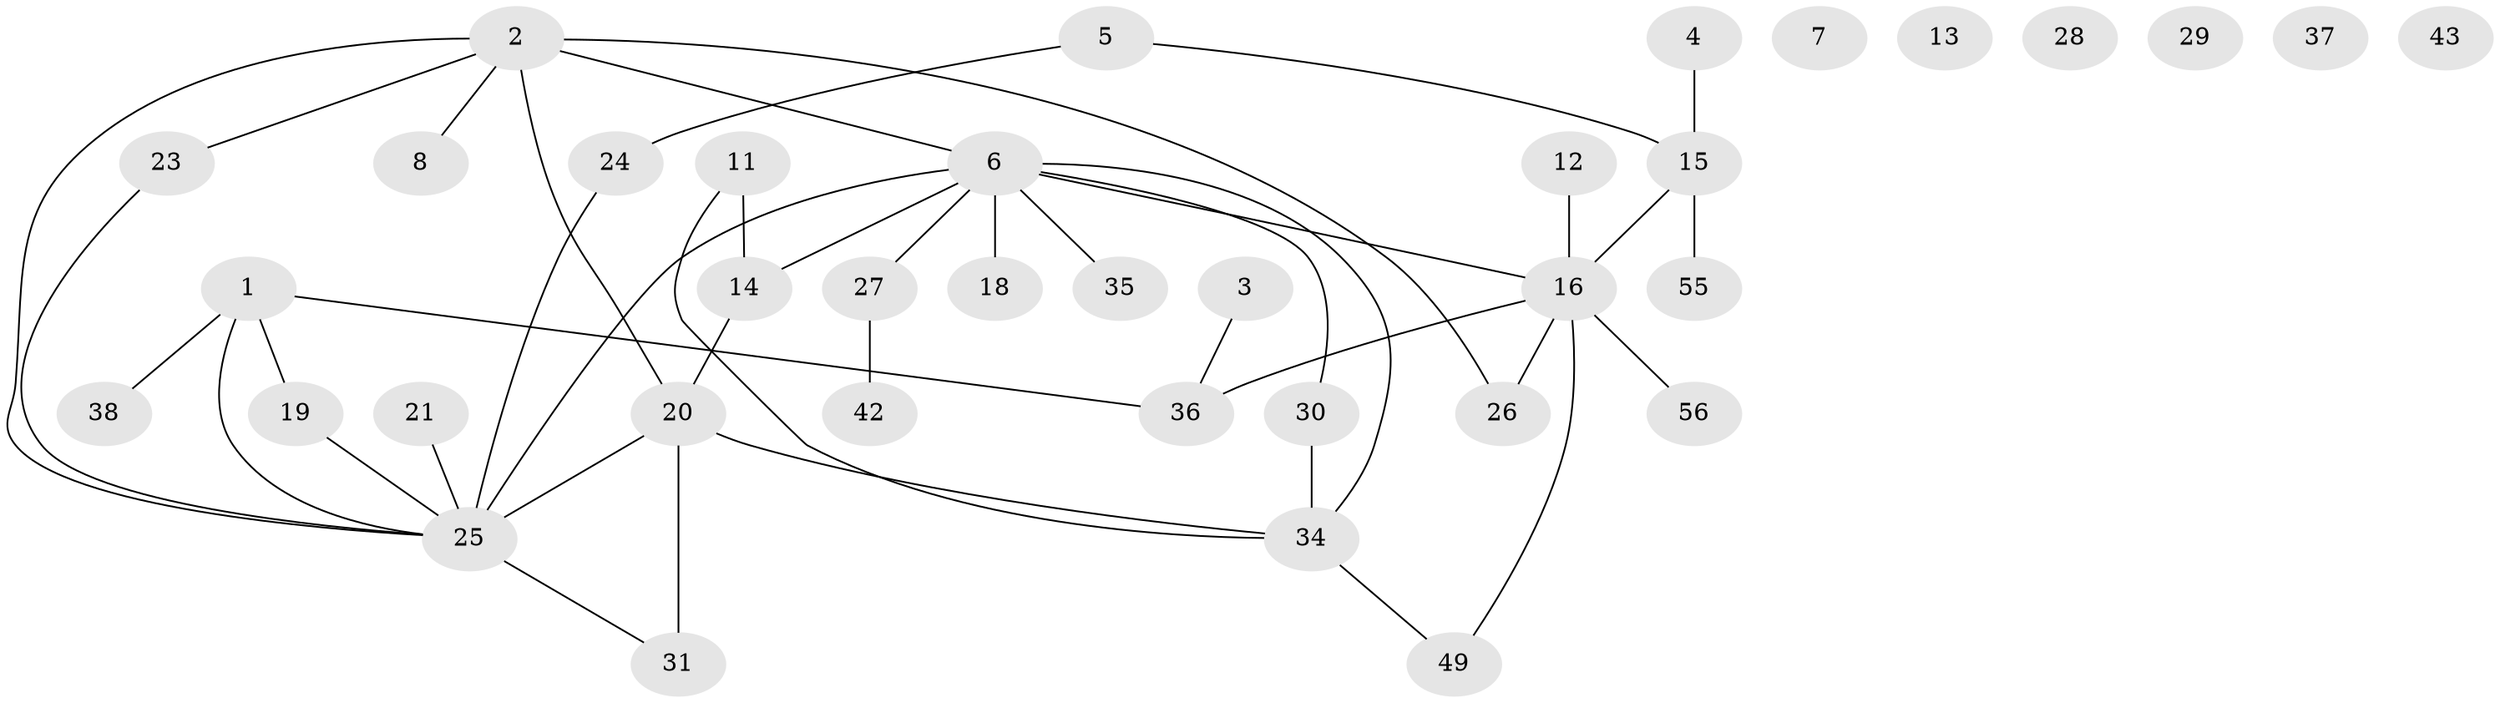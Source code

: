 // original degree distribution, {2: 0.25806451612903225, 1: 0.24193548387096775, 0: 0.0967741935483871, 4: 0.1935483870967742, 3: 0.12903225806451613, 5: 0.04838709677419355, 6: 0.03225806451612903}
// Generated by graph-tools (version 1.1) at 2025/16/03/04/25 18:16:31]
// undirected, 37 vertices, 43 edges
graph export_dot {
graph [start="1"]
  node [color=gray90,style=filled];
  1 [super="+48"];
  2 [super="+32"];
  3;
  4 [super="+9"];
  5;
  6 [super="+10"];
  7;
  8;
  11;
  12;
  13;
  14 [super="+41"];
  15;
  16 [super="+22"];
  18;
  19;
  20 [super="+33+50"];
  21;
  23;
  24 [super="+45"];
  25 [super="+61"];
  26;
  27;
  28;
  29;
  30;
  31 [super="+57+52"];
  34 [super="+47"];
  35;
  36;
  37;
  38;
  42;
  43;
  49 [super="+60"];
  55;
  56 [super="+58"];
  1 -- 36;
  1 -- 19;
  1 -- 38;
  1 -- 25;
  2 -- 26;
  2 -- 20 [weight=2];
  2 -- 23;
  2 -- 8;
  2 -- 25;
  2 -- 6;
  3 -- 36;
  4 -- 15;
  5 -- 15;
  5 -- 24;
  6 -- 30;
  6 -- 34;
  6 -- 35;
  6 -- 14;
  6 -- 16 [weight=2];
  6 -- 18;
  6 -- 25 [weight=2];
  6 -- 27;
  11 -- 34;
  11 -- 14;
  12 -- 16;
  14 -- 20;
  15 -- 55;
  15 -- 16;
  16 -- 36;
  16 -- 49;
  16 -- 56;
  16 -- 26;
  19 -- 25;
  20 -- 31 [weight=2];
  20 -- 25;
  20 -- 34;
  21 -- 25;
  23 -- 25;
  24 -- 25;
  25 -- 31;
  27 -- 42;
  30 -- 34;
  34 -- 49;
}
